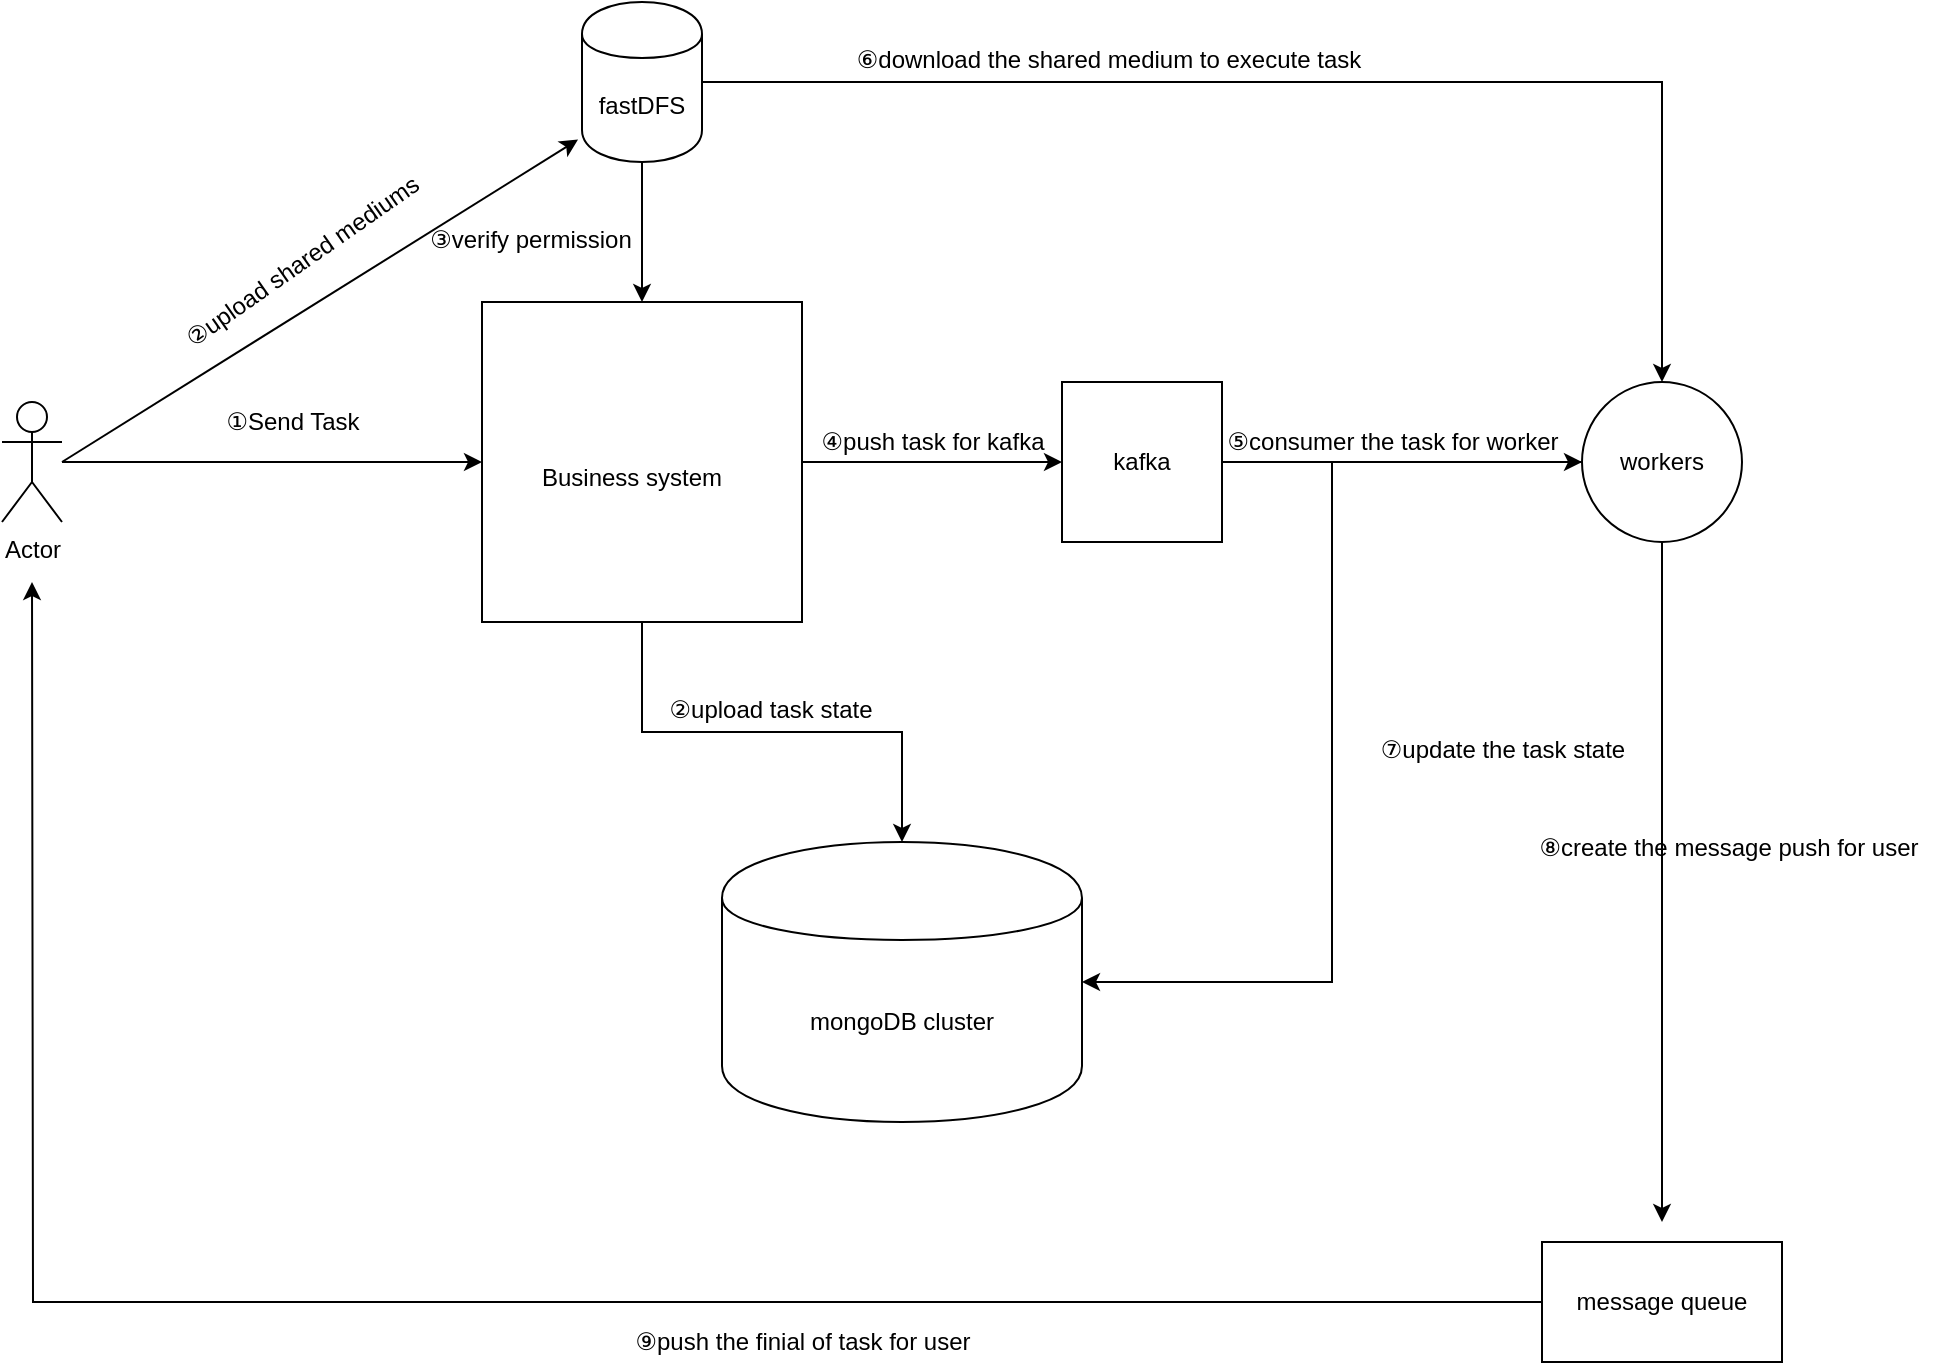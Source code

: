 <mxfile version="12.9.3" type="device"><diagram id="3eqDrHB_bJYWrMMPkyoZ" name="Page-1"><mxGraphModel dx="1221" dy="761" grid="1" gridSize="10" guides="1" tooltips="1" connect="1" arrows="1" fold="1" page="1" pageScale="1" pageWidth="583" pageHeight="827" math="0" shadow="0"><root><mxCell id="0"/><mxCell id="1" parent="0"/><mxCell id="7FddPRQw7aoeSkIB4e2m-17" style="edgeStyle=orthogonalEdgeStyle;rounded=0;orthogonalLoop=1;jettySize=auto;html=1;entryX=0;entryY=0.5;entryDx=0;entryDy=0;" edge="1" parent="1" source="7FddPRQw7aoeSkIB4e2m-1" target="7FddPRQw7aoeSkIB4e2m-15"><mxGeometry relative="1" as="geometry"/></mxCell><mxCell id="7FddPRQw7aoeSkIB4e2m-24" style="edgeStyle=orthogonalEdgeStyle;rounded=0;orthogonalLoop=1;jettySize=auto;html=1;" edge="1" parent="1" source="7FddPRQw7aoeSkIB4e2m-1" target="7FddPRQw7aoeSkIB4e2m-23"><mxGeometry relative="1" as="geometry"/></mxCell><mxCell id="7FddPRQw7aoeSkIB4e2m-1" value="&lt;div class=&quot;trans-left&quot;&gt;&lt;div class=&quot;trans-input-wrap&quot;&gt;&lt;div class=&quot;input-wrap&quot; style=&quot;height: auto&quot; dir=&quot;ltr&quot;&gt;&lt;div class=&quot;textarea-wrap without-textarea-bg&quot; style=&quot;height: 70px ; padding-bottom: 14px&quot;&gt;&lt;br/&gt;                &lt;br/&gt;                &lt;div class=&quot;textarea-bg-text&quot; id=&quot;textarea-bg-text&quot;&gt;&lt;/div&gt;&lt;br/&gt;                &amp;nbsp; &amp;nbsp; &amp;nbsp; &amp;nbsp; &amp;nbsp; &amp;nbsp; &amp;nbsp;&lt;/div&gt;&lt;div class=&quot;textarea-wrap without-textarea-bg&quot; style=&quot;height: 70px ; padding-bottom: 14px&quot;&gt;&lt;span&gt;Business system&amp;nbsp; &amp;nbsp;&lt;/span&gt;&lt;/div&gt;&lt;/div&gt;&lt;/div&gt;&lt;/div&gt;" style="whiteSpace=wrap;html=1;aspect=fixed;" vertex="1" parent="1"><mxGeometry x="330" y="220" width="160" height="160" as="geometry"/></mxCell><mxCell id="7FddPRQw7aoeSkIB4e2m-3" value="Actor" style="shape=umlActor;verticalLabelPosition=bottom;labelBackgroundColor=#ffffff;verticalAlign=top;html=1;outlineConnect=0;" vertex="1" parent="1"><mxGeometry x="90" y="270" width="30" height="60" as="geometry"/></mxCell><mxCell id="7FddPRQw7aoeSkIB4e2m-4" value="" style="endArrow=classic;html=1;" edge="1" parent="1" source="7FddPRQw7aoeSkIB4e2m-3"><mxGeometry width="50" height="50" relative="1" as="geometry"><mxPoint x="390" y="350" as="sourcePoint"/><mxPoint x="330" y="300" as="targetPoint"/></mxGeometry></mxCell><mxCell id="7FddPRQw7aoeSkIB4e2m-7" value="①Send Task" style="text;html=1;align=center;verticalAlign=middle;resizable=0;points=[];autosize=1;" vertex="1" parent="1"><mxGeometry x="195" y="270" width="80" height="20" as="geometry"/></mxCell><mxCell id="7FddPRQw7aoeSkIB4e2m-21" style="edgeStyle=orthogonalEdgeStyle;rounded=0;orthogonalLoop=1;jettySize=auto;html=1;entryX=0.5;entryY=0;entryDx=0;entryDy=0;" edge="1" parent="1" source="7FddPRQw7aoeSkIB4e2m-8" target="7FddPRQw7aoeSkIB4e2m-13"><mxGeometry relative="1" as="geometry"/></mxCell><mxCell id="7FddPRQw7aoeSkIB4e2m-8" value="fastDFS" style="shape=cylinder;whiteSpace=wrap;html=1;boundedLbl=1;backgroundOutline=1;" vertex="1" parent="1"><mxGeometry x="380" y="70" width="60" height="80" as="geometry"/></mxCell><mxCell id="7FddPRQw7aoeSkIB4e2m-9" value="" style="endArrow=classic;html=1;entryX=-0.033;entryY=0.86;entryDx=0;entryDy=0;entryPerimeter=0;" edge="1" parent="1" target="7FddPRQw7aoeSkIB4e2m-8"><mxGeometry width="50" height="50" relative="1" as="geometry"><mxPoint x="120" y="300" as="sourcePoint"/><mxPoint x="440" y="310" as="targetPoint"/></mxGeometry></mxCell><mxCell id="7FddPRQw7aoeSkIB4e2m-10" value="②upload shared mediums" style="text;html=1;align=center;verticalAlign=middle;resizable=0;points=[];autosize=1;rotation=-35;" vertex="1" parent="1"><mxGeometry x="160" y="190" width="160" height="20" as="geometry"/></mxCell><mxCell id="7FddPRQw7aoeSkIB4e2m-11" value="" style="endArrow=classic;html=1;exitX=0.5;exitY=1;exitDx=0;exitDy=0;" edge="1" parent="1" source="7FddPRQw7aoeSkIB4e2m-8" target="7FddPRQw7aoeSkIB4e2m-1"><mxGeometry width="50" height="50" relative="1" as="geometry"><mxPoint x="390" y="360" as="sourcePoint"/><mxPoint x="440" y="310" as="targetPoint"/></mxGeometry></mxCell><mxCell id="7FddPRQw7aoeSkIB4e2m-12" value="③verify permission" style="text;html=1;align=center;verticalAlign=middle;resizable=0;points=[];autosize=1;" vertex="1" parent="1"><mxGeometry x="294" y="179" width="120" height="20" as="geometry"/></mxCell><mxCell id="7FddPRQw7aoeSkIB4e2m-27" style="edgeStyle=orthogonalEdgeStyle;rounded=0;orthogonalLoop=1;jettySize=auto;html=1;entryX=1;entryY=0.5;entryDx=0;entryDy=0;" edge="1" parent="1" source="7FddPRQw7aoeSkIB4e2m-13" target="7FddPRQw7aoeSkIB4e2m-23"><mxGeometry relative="1" as="geometry"/></mxCell><mxCell id="7FddPRQw7aoeSkIB4e2m-32" style="edgeStyle=orthogonalEdgeStyle;rounded=0;orthogonalLoop=1;jettySize=auto;html=1;" edge="1" parent="1" source="7FddPRQw7aoeSkIB4e2m-13"><mxGeometry relative="1" as="geometry"><mxPoint x="920" y="680" as="targetPoint"/></mxGeometry></mxCell><mxCell id="7FddPRQw7aoeSkIB4e2m-13" value="workers" style="ellipse;whiteSpace=wrap;html=1;aspect=fixed;" vertex="1" parent="1"><mxGeometry x="880" y="260" width="80" height="80" as="geometry"/></mxCell><mxCell id="7FddPRQw7aoeSkIB4e2m-19" style="edgeStyle=orthogonalEdgeStyle;rounded=0;orthogonalLoop=1;jettySize=auto;html=1;entryX=0;entryY=0.5;entryDx=0;entryDy=0;" edge="1" parent="1" source="7FddPRQw7aoeSkIB4e2m-15" target="7FddPRQw7aoeSkIB4e2m-13"><mxGeometry relative="1" as="geometry"/></mxCell><mxCell id="7FddPRQw7aoeSkIB4e2m-15" value="kafka" style="whiteSpace=wrap;html=1;aspect=fixed;" vertex="1" parent="1"><mxGeometry x="620" y="260" width="80" height="80" as="geometry"/></mxCell><mxCell id="7FddPRQw7aoeSkIB4e2m-18" value="④push task for kafka" style="text;html=1;align=center;verticalAlign=middle;resizable=0;points=[];autosize=1;" vertex="1" parent="1"><mxGeometry x="490" y="280" width="130" height="20" as="geometry"/></mxCell><mxCell id="7FddPRQw7aoeSkIB4e2m-20" value="⑤consumer the task for worker" style="text;html=1;align=center;verticalAlign=middle;resizable=0;points=[];autosize=1;" vertex="1" parent="1"><mxGeometry x="695" y="280" width="180" height="20" as="geometry"/></mxCell><mxCell id="7FddPRQw7aoeSkIB4e2m-22" value="⑥download the shared medium to execute task" style="text;html=1;align=center;verticalAlign=middle;resizable=0;points=[];autosize=1;" vertex="1" parent="1"><mxGeometry x="508" y="89" width="270" height="20" as="geometry"/></mxCell><mxCell id="7FddPRQw7aoeSkIB4e2m-23" value="mongoDB cluster" style="shape=cylinder;whiteSpace=wrap;html=1;boundedLbl=1;backgroundOutline=1;" vertex="1" parent="1"><mxGeometry x="450" y="490" width="180" height="140" as="geometry"/></mxCell><mxCell id="7FddPRQw7aoeSkIB4e2m-25" value="②upload task state" style="text;html=1;align=center;verticalAlign=middle;resizable=0;points=[];autosize=1;" vertex="1" parent="1"><mxGeometry x="414" y="414" width="120" height="20" as="geometry"/></mxCell><mxCell id="7FddPRQw7aoeSkIB4e2m-28" value="⑦update the task state" style="text;html=1;align=center;verticalAlign=middle;resizable=0;points=[];autosize=1;" vertex="1" parent="1"><mxGeometry x="770" y="434" width="140" height="20" as="geometry"/></mxCell><mxCell id="7FddPRQw7aoeSkIB4e2m-36" style="edgeStyle=orthogonalEdgeStyle;rounded=0;orthogonalLoop=1;jettySize=auto;html=1;" edge="1" parent="1" source="7FddPRQw7aoeSkIB4e2m-34"><mxGeometry relative="1" as="geometry"><mxPoint x="105" y="360" as="targetPoint"/></mxGeometry></mxCell><mxCell id="7FddPRQw7aoeSkIB4e2m-34" value="message queue" style="rounded=0;whiteSpace=wrap;html=1;" vertex="1" parent="1"><mxGeometry x="860" y="690" width="120" height="60" as="geometry"/></mxCell><mxCell id="7FddPRQw7aoeSkIB4e2m-35" value="⑧create the message push for user" style="text;html=1;align=center;verticalAlign=middle;resizable=0;points=[];autosize=1;" vertex="1" parent="1"><mxGeometry x="848" y="483" width="210" height="20" as="geometry"/></mxCell><mxCell id="7FddPRQw7aoeSkIB4e2m-37" value="⑨push the finial of task for user" style="text;html=1;align=center;verticalAlign=middle;resizable=0;points=[];autosize=1;" vertex="1" parent="1"><mxGeometry x="400" y="730" width="180" height="20" as="geometry"/></mxCell></root></mxGraphModel></diagram></mxfile>